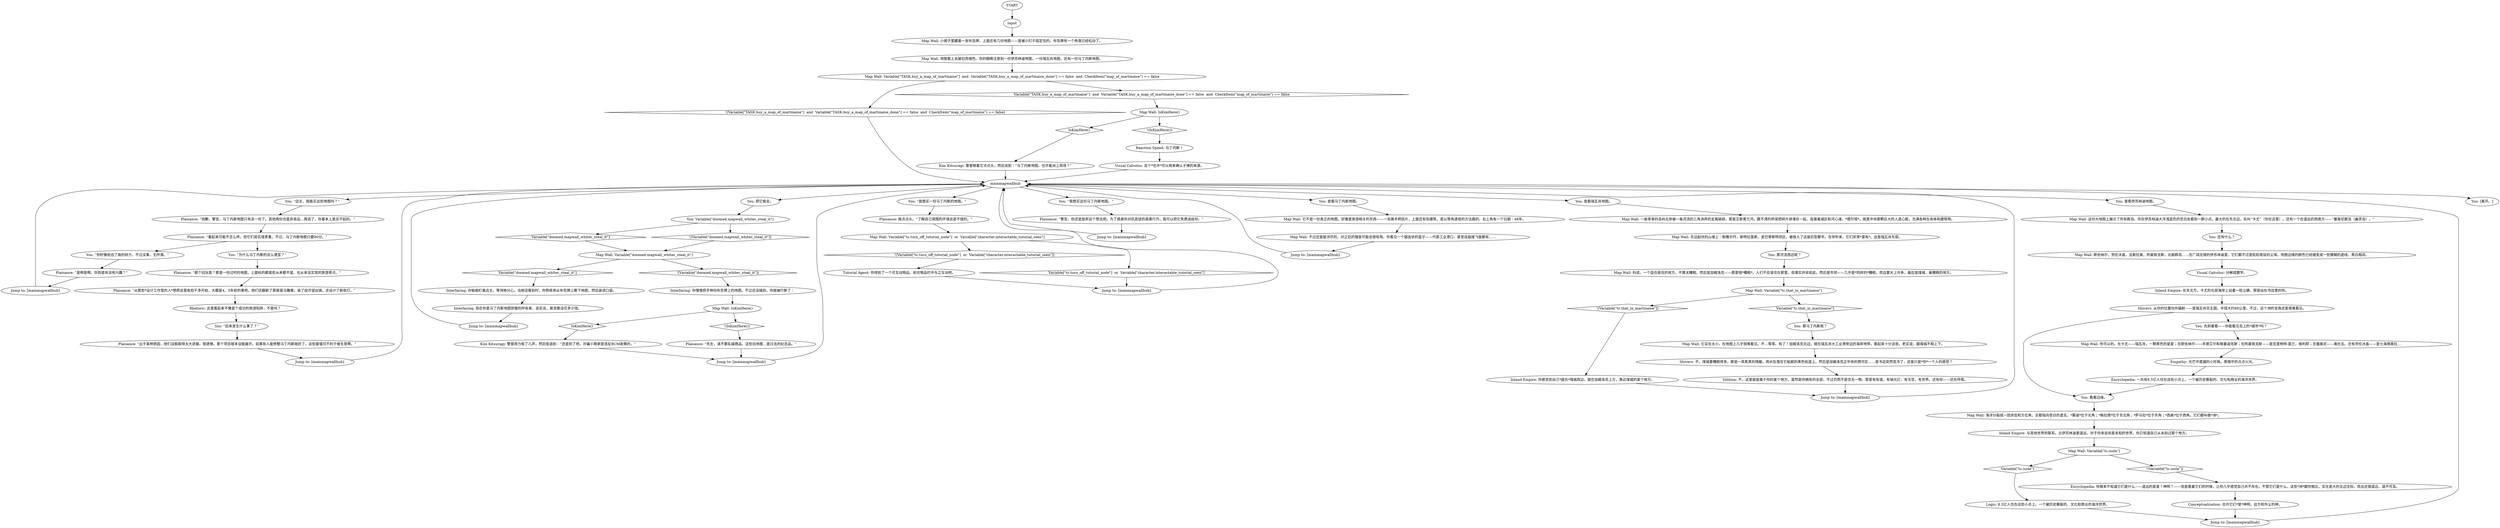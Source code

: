 # BOOKSTORE / MAP WALL
# Different maps attached to the wall. Including the Map of Martinaise (fast travel?)
# ==================================================
digraph G {
	  0 [label="START"];
	  1 [label="input"];
	  2 [label="Map Wall: 你可以的。在卡尤——瑞瓦肖，一颗黑色的星星；在欧佐纳尔——丰德艾尔和维曼迪克斯；在阿基佩戈斯——是克里杨特-莫兰，维利耶；在塞美尼——奥杜瓦。还有劳伦冰盖——是七海德奥拉…"];
	  3 [label="You: 看看边缘。"];
	  4 [label="Map Wall: 地图看上去破旧而褪色。你的眼睛注意到一份伊苏林迪地图，一份瑞瓦肖地图，还有一份马丁内斯地图。"];
	  5 [label="Interfacing: 你偷偷盯着店主，等待她分心。当她没看到时，你熟练地从布告牌上撕下地图，然后装进口袋。"];
	  6 [label="Plaisance: “出于某种原因…他们没能取得太大进展。很遗憾，那个项目根本没能展开。如果有人能修整马丁内斯就好了。这些废墟可不利于做生意啊。”"];
	  7 [label="Jump to: [mainmapwallhub]"];
	  8 [label="Tutorial Agent: 你得到了一个可互动物品。前往物品栏中与之互动吧。"];
	  9 [label="You: “为什么马丁内斯的这么便宜？”"];
	  10 [label="Map Wall: Variable[\"tc.isola\"]"];
	  11 [label="Variable[\"tc.isola\"]", shape=diamond];
	  12 [label="!(Variable[\"tc.isola\"])", shape=diamond];
	  14 [label="Jump to: [mainmapwallhub]"];
	  15 [label="Map Wall: Variable[\"TASK.buy_a_map_of_martinaise\"]  and  Variable[\"TASK.buy_a_map_of_martinaise_done\"] == false  and  CheckItem(\"map_of_martinaise\") == false"];
	  16 [label="Variable[\"TASK.buy_a_map_of_martinaise\"]  and  Variable[\"TASK.buy_a_map_of_martinaise_done\"] == false  and  CheckItem(\"map_of_martinaise\") == false", shape=diamond];
	  17 [label="!(Variable[\"TASK.buy_a_map_of_martinaise\"]  and  Variable[\"TASK.buy_a_map_of_martinaise_done\"] == false  and  CheckItem(\"map_of_martinaise\") == false)", shape=diamond];
	  18 [label="You: 那河流西边呢？"];
	  19 [label="Volition: 不。这里就是属于你的某个地方。虽然是你拥有的全部，不过仍然不是空无一物。那里有街道，有钠光灯，有天空，有世界。还有你——还在呼吸。"];
	  20 [label="You: “我想买一份马丁内斯的地图。”"];
	  21 [label="Empathy: 光芒中遗漏的小珍珠。黑暗中的点点火光。"];
	  22 [label="You: 那马丁内斯呢？"];
	  23 [label="You: 查看瑞瓦肖地图。"];
	  24 [label="Map Wall: 它不是一份真正的地图。好像是旅游相关的东西——一张美术明信片，上面还有些建筑，是以等角透视的方法画的。右上角有一个日期：48年。"];
	  25 [label="You: “后来发生什么事了？”"];
	  26 [label="You: 先斜着看——你能看见岛上的*城市*吗？"];
	  27 [label="Inland Empire: 与其他世界的联系。比伊苏林迪更遥远，对于你来说尚是未知的世界。你只知道自己从未到过那个地方。"];
	  28 [label="Shivers: 不。煤城要糟糕得多。那是一具焦黑的残躯。雨水坠落在它粘腻的黑色街道上。然后是加姆洛克正中央的燃尽区……是书店突然变冷了，还是只是*你*一个人的感觉？"];
	  29 [label="Map Wall: 小阁子里藏着一张布告牌，上面还有几份地图——是被小钉子固定住的。布告牌有一个角落已经松动了。"];
	  30 [label="You: 查看伊苏林迪地图。"];
	  31 [label="You: “你好像低估了我的财力，不过没事，无所谓。”"];
	  32 [label="Map Wall: 海洋分裂成一团余弦和方位角，全都指向苍白的虚无。*蒙迪*位于北角；*格拉德*位于东北角；*萨马拉*位于东角；*西奥*位于西角。它们都叫做*洲*。"];
	  33 [label="You: 还有什么？"];
	  34 [label="Jump to: [mainmapwallhub]"];
	  35 [label="Jump to: [mainmapwallhub]"];
	  36 [label="Visual Calculus: 这个*也许*可以用来确认子弹的来源。"];
	  37 [label="Map Wall: 这份大地图上展示了所有群岛。你在伊苏林迪大洋浅蓝色的空白处看到一群小点。最大的在东北边，名叫“卡尤”（你在这里）。还有一个在遥远的西南方——“塞美尼群岛（幽灵岛）。”"];
	  38 [label="Kim Kitsuragi: 警督朝着它点点头，然后说到：“马丁内斯地图。也许能派上用场？”"];
	  39 [label="Conceptualization: 也许它们*是*神明。远方和外尘的神。"];
	  40 [label="Map Wall: 它实在太小，在地图上几乎很难看见。不…等等。有了！加姆洛克北边，就在瑞瓦肖大工业港旁边的海岸地带。看起来十分沮丧。老实说，跟煤城不相上下。"];
	  41 [label="Plaisance: 她点点头。“了解自己周围的环境总是不错的。”"];
	  42 [label="Plaisance: “是啊是啊。你到底有没有兴趣？”"];
	  43 [label="Jump to: [mainmapwallhub]"];
	  44 [label="Map Wall: IsKimHere()"];
	  45 [label="IsKimHere()", shape=diamond];
	  46 [label="!(IsKimHere())", shape=diamond];
	  47 [label="Visual Calculus: 分解成数学。"];
	  48 [label="You: 查看马丁内斯地图。"];
	  49 [label="Map Wall: 欧佐纳尔，劳伦冰盖，法斯拉美，阿基佩戈斯，北廊群岛……在广阔无垠的伊苏林迪里，它们都不过是粒粒斑驳的尘埃。地图边缘的颜色已经褪变成一些模糊的虚线，黑白相间。"];
	  50 [label="Kim Kitsuragi: 警督用力咳了几声，然后低语到：“还是别了吧。诈骗小商家是违反RCM政策的。”"];
	  51 [label="Plaisance: “先生，请不要乱碰商品。这些旧地图…是过去的纪念品。”"];
	  52 [label="Plaisance: “从那些*设计工作室的人*想把这里收拾干净开始，大概是4、5年前的事吧。他们还翻新了那座骏马雕像，装了投币望远镜，还设计了新街灯。”"];
	  53 [label="Reaction Speed: 马丁内斯！"];
	  54 [label="Inland Empire: 在东北方，卡尤的北部海岸上站着一粒尘螨。那是站在书店里的你。"];
	  55 [label="Shivers: 从你的位置向外辐射——是瑞瓦肖宗主国。半径大约80公里。不过，这个洲的宝珠还是很难看见。"];
	  56 [label="Encyclopedia: 你根本不知道它们是什么——遥远的星星？神明？——但是看着它们的时候，让你几乎感觉自己并不存在。不管它们是什么，这些*洲*跟你相比，实在是大的无边无际。而且还很遥远，遥不可及。"];
	  57 [label="Map Wall: 东边起伏的山坡上：勒雅尔丹，斯特拉里斯，圣巴蒂斯特郊区，被吞入了这座巨型都市。在你听来，它们非常*富有*。这是瑞瓦肖东部。"];
	  58 [label="Inland Empire: 你感觉到自己*就在*煤城西边。就在加姆洛克上方，靠近煤城的某个地方。"];
	  59 [label="Map Wall: Variable[\"doomed.mapwall_whitec_steal_it\"]"];
	  60 [label="Variable[\"doomed.mapwall_whitec_steal_it\"]", shape=diamond];
	  61 [label="!(Variable[\"doomed.mapwall_whitec_steal_it\"])", shape=diamond];
	  62 [label="Jump to: [mainmapwallhub]"];
	  63 [label="Encyclopedia: 一共有8.5亿人住在这些小点上。一个被历史撕裂的、文化和商业的海洋世界。"];
	  64 [label="Map Wall: 一座青翠的岛屿北岸被一条河流的三角洲弄的支离破碎。那是艾斯普兰河。数不清的桥梁把碎片拼凑在一起，连接着城区和河心滩。*德尔塔*，就是中央那颗巨大的人造心脏，充满各种生命体和建筑物。"];
	  65 [label="Interfacing: 你慢慢把手伸向布告牌上的地图。不过还没碰到，你就被打断了："];
	  66 [label="Plaisance: “抱歉，警官，马丁内斯地图只有这一份了。其他两份也是非卖品…再说了，你基本上是买不起的。”"];
	  67 [label="Rhetoric: 这里看起来不像是个成功的旅游陷阱，不是吗？"];
	  68 [label="Map Wall: Variable[\"tc.that_in_martinaise\"]"];
	  69 [label="Variable[\"tc.that_in_martinaise\"]", shape=diamond];
	  70 [label="!(Variable[\"tc.that_in_martinaise\"])", shape=diamond];
	  71 [label="You: [离开。]"];
	  72 [label="Logic: 8.5亿人住在这些小点上。一个被历史撕裂的、文化和商业的海洋世界。"];
	  73 [label="You: “店主，我能买这些地图吗？”"];
	  74 [label="Map Wall: 科戎。一个适合居住的地方。不算太糟糕。然后是加姆洛克——那里很*糟糕*。人们不应该住在那里，但事实并非如此。然后是市郊——几乎是*同样的*糟糕，而且要大上许多。最后是煤城，最糟糕的地方。"];
	  75 [label="You: “我想买这份马丁内斯地图。”"];
	  76 [label="Map Wall: Variable[\"tc.turn_off_tutorial_node\"]  or  Variable[\"character.interactable_tutorial_seen\"]"];
	  77 [label="Variable[\"tc.turn_off_tutorial_node\"]  or  Variable[\"character.interactable_tutorial_seen\"]", shape=diamond];
	  78 [label="!(Variable[\"tc.turn_off_tutorial_node\"]  or  Variable[\"character.interactable_tutorial_seen\"])", shape=diamond];
	  79 [label="mainmapwallhub"];
	  80 [label="Map Wall: 不过还是挺详尽的，对之后的搜查可能会很有用。你看见一个锯齿状的盒子——代表工业港口，甚至连褴褛飞旋都有……"];
	  81 [label="Plaisance: “看起来可能不怎么样，但它们其实很贵重。不过，马丁内斯地图只要90分。”"];
	  82 [label="Plaisance: “那个旧玩意？那是一份过时的地图，上面标的都是些从来都不是、也从来没实现的旅游景点。”"];
	  83 [label="Jump to: [mainmapwallhub]"];
	  84 [label="Map Wall: IsKimHere()"];
	  85 [label="IsKimHere()", shape=diamond];
	  86 [label="!(IsKimHere())", shape=diamond];
	  87 [label="You: 把它偷走。"];
	  88 [label="You: Variable[\"doomed.mapwall_whitec_steal_it\"]"];
	  89 [label="Variable[\"doomed.mapwall_whitec_steal_it\"]", shape=diamond];
	  90 [label="!(Variable[\"doomed.mapwall_whitec_steal_it\"])", shape=diamond];
	  91 [label="Interfacing: 现在你是马丁内斯地图骄傲的所有者，说实话，甚至都没花多少钱。"];
	  92 [label="Jump to: [mainmapwallhub]"];
	  93 [label="Jump to: [mainmapwallhub]"];
	  94 [label="Plaisance: “警官，你还是放弃这个想法吧。为了感谢你对抗恶徒的英勇行为，我可以把它免费送给你。”"];
	  0 -> 1
	  1 -> 29
	  2 -> 21
	  3 -> 32
	  4 -> 15
	  5 -> 91
	  6 -> 35
	  7 -> 79
	  8 -> 34
	  9 -> 82
	  10 -> 11
	  10 -> 12
	  11 -> 72
	  12 -> 56
	  14 -> 79
	  15 -> 16
	  15 -> 17
	  16 -> 84
	  17 -> 79
	  18 -> 74
	  19 -> 93
	  20 -> 41
	  21 -> 63
	  22 -> 40
	  23 -> 64
	  24 -> 80
	  25 -> 6
	  26 -> 2
	  27 -> 10
	  28 -> 19
	  29 -> 4
	  30 -> 37
	  31 -> 42
	  32 -> 27
	  33 -> 49
	  34 -> 79
	  35 -> 79
	  36 -> 79
	  37 -> 33
	  38 -> 79
	  39 -> 92
	  40 -> 28
	  41 -> 76
	  42 -> 7
	  43 -> 79
	  44 -> 45
	  44 -> 46
	  45 -> 50
	  46 -> 51
	  47 -> 54
	  48 -> 24
	  49 -> 47
	  50 -> 83
	  51 -> 83
	  52 -> 67
	  53 -> 36
	  54 -> 55
	  55 -> 26
	  55 -> 3
	  56 -> 39
	  57 -> 18
	  58 -> 93
	  59 -> 60
	  59 -> 61
	  60 -> 5
	  61 -> 65
	  62 -> 79
	  63 -> 3
	  64 -> 57
	  65 -> 44
	  66 -> 81
	  67 -> 25
	  68 -> 69
	  68 -> 70
	  69 -> 22
	  70 -> 58
	  72 -> 92
	  73 -> 66
	  74 -> 68
	  75 -> 94
	  76 -> 77
	  76 -> 78
	  77 -> 34
	  78 -> 8
	  79 -> 71
	  79 -> 73
	  79 -> 75
	  79 -> 48
	  79 -> 20
	  79 -> 87
	  79 -> 23
	  79 -> 30
	  80 -> 62
	  81 -> 9
	  81 -> 31
	  82 -> 52
	  83 -> 79
	  84 -> 85
	  84 -> 86
	  85 -> 38
	  86 -> 53
	  87 -> 88
	  88 -> 89
	  88 -> 90
	  89 -> 59
	  90 -> 59
	  91 -> 14
	  92 -> 79
	  93 -> 79
	  94 -> 43
}

